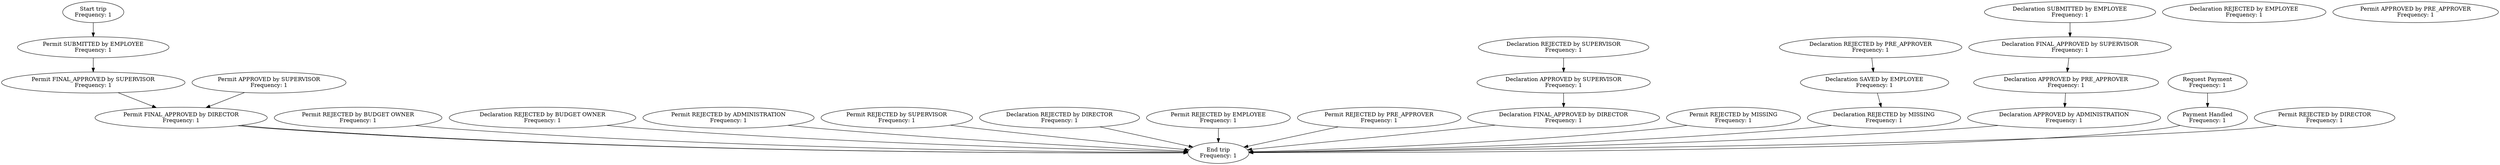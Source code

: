 // Event Log Workflow
digraph {
	"Start trip" [label="Start trip
Frequency: 1"]
	"Declaration SAVED by EMPLOYEE" [label="Declaration SAVED by EMPLOYEE
Frequency: 1"]
	"Permit REJECTED by BUDGET OWNER" [label="Permit REJECTED by BUDGET OWNER
Frequency: 1"]
	"Declaration REJECTED by BUDGET OWNER" [label="Declaration REJECTED by BUDGET OWNER
Frequency: 1"]
	"Permit REJECTED by ADMINISTRATION" [label="Permit REJECTED by ADMINISTRATION
Frequency: 1"]
	"Permit REJECTED by SUPERVISOR" [label="Permit REJECTED by SUPERVISOR
Frequency: 1"]
	"Declaration REJECTED by DIRECTOR" [label="Declaration REJECTED by DIRECTOR
Frequency: 1"]
	"Permit REJECTED by EMPLOYEE" [label="Permit REJECTED by EMPLOYEE
Frequency: 1"]
	"Permit REJECTED by PRE_APPROVER" [label="Permit REJECTED by PRE_APPROVER
Frequency: 1"]
	"Declaration FINAL_APPROVED by DIRECTOR" [label="Declaration FINAL_APPROVED by DIRECTOR
Frequency: 1"]
	"Declaration APPROVED by SUPERVISOR" [label="Declaration APPROVED by SUPERVISOR
Frequency: 1"]
	"Declaration REJECTED by SUPERVISOR" [label="Declaration REJECTED by SUPERVISOR
Frequency: 1"]
	"Permit REJECTED by MISSING" [label="Permit REJECTED by MISSING
Frequency: 1"]
	"Declaration REJECTED by MISSING" [label="Declaration REJECTED by MISSING
Frequency: 1"]
	"Declaration REJECTED by EMPLOYEE" [label="Declaration REJECTED by EMPLOYEE
Frequency: 1"]
	"End trip" [label="End trip
Frequency: 1"]
	"Declaration REJECTED by PRE_APPROVER" [label="Declaration REJECTED by PRE_APPROVER
Frequency: 1"]
	"Permit APPROVED by PRE_APPROVER" [label="Permit APPROVED by PRE_APPROVER
Frequency: 1"]
	"Declaration APPROVED by ADMINISTRATION" [label="Declaration APPROVED by ADMINISTRATION
Frequency: 1"]
	"Declaration APPROVED by PRE_APPROVER" [label="Declaration APPROVED by PRE_APPROVER
Frequency: 1"]
	"Permit FINAL_APPROVED by DIRECTOR" [label="Permit FINAL_APPROVED by DIRECTOR
Frequency: 1"]
	"Permit APPROVED by SUPERVISOR" [label="Permit APPROVED by SUPERVISOR
Frequency: 1"]
	"Payment Handled" [label="Payment Handled
Frequency: 1"]
	"Request Payment" [label="Request Payment
Frequency: 1"]
	"Declaration FINAL_APPROVED by SUPERVISOR" [label="Declaration FINAL_APPROVED by SUPERVISOR
Frequency: 1"]
	"Declaration SUBMITTED by EMPLOYEE" [label="Declaration SUBMITTED by EMPLOYEE
Frequency: 1"]
	"Permit FINAL_APPROVED by SUPERVISOR" [label="Permit FINAL_APPROVED by SUPERVISOR
Frequency: 1"]
	"Permit SUBMITTED by EMPLOYEE" [label="Permit SUBMITTED by EMPLOYEE
Frequency: 1"]
	"Permit REJECTED by DIRECTOR" [label="Permit REJECTED by DIRECTOR
Frequency: 1"]
	"Start trip" -> "Permit SUBMITTED by EMPLOYEE"
	"Permit SUBMITTED by EMPLOYEE" -> "Permit FINAL_APPROVED by SUPERVISOR"
	"Permit FINAL_APPROVED by SUPERVISOR" -> "Permit FINAL_APPROVED by DIRECTOR"
	"Permit FINAL_APPROVED by DIRECTOR" -> "End trip"
	"Declaration SUBMITTED by EMPLOYEE" -> "Declaration FINAL_APPROVED by SUPERVISOR"
	"Declaration FINAL_APPROVED by SUPERVISOR" -> "Declaration APPROVED by PRE_APPROVER"
	"Declaration APPROVED by PRE_APPROVER" -> "Declaration APPROVED by ADMINISTRATION"
	"Declaration APPROVED by ADMINISTRATION" -> "End trip"
	"Request Payment" -> "Payment Handled"
	"Payment Handled" -> "End trip"
	"Permit APPROVED by SUPERVISOR" -> "Permit FINAL_APPROVED by DIRECTOR"
	"Permit FINAL_APPROVED by DIRECTOR" -> "End trip"
	"Declaration REJECTED by PRE_APPROVER" -> "Declaration SAVED by EMPLOYEE"
	"Declaration SAVED by EMPLOYEE" -> "Declaration REJECTED by MISSING"
	"Declaration REJECTED by MISSING" -> "End trip"
	"Permit REJECTED by MISSING" -> "End trip"
	"Declaration REJECTED by SUPERVISOR" -> "Declaration APPROVED by SUPERVISOR"
	"Declaration APPROVED by SUPERVISOR" -> "Declaration FINAL_APPROVED by DIRECTOR"
	"Declaration FINAL_APPROVED by DIRECTOR" -> "End trip"
	"Permit REJECTED by PRE_APPROVER" -> "End trip"
	"Permit REJECTED by EMPLOYEE" -> "End trip"
	"Declaration REJECTED by DIRECTOR" -> "End trip"
	"Permit REJECTED by SUPERVISOR" -> "End trip"
	"Permit REJECTED by ADMINISTRATION" -> "End trip"
	"Declaration REJECTED by BUDGET OWNER" -> "End trip"
	"Permit REJECTED by BUDGET OWNER" -> "End trip"
	"Permit REJECTED by DIRECTOR" -> "End trip"
}
